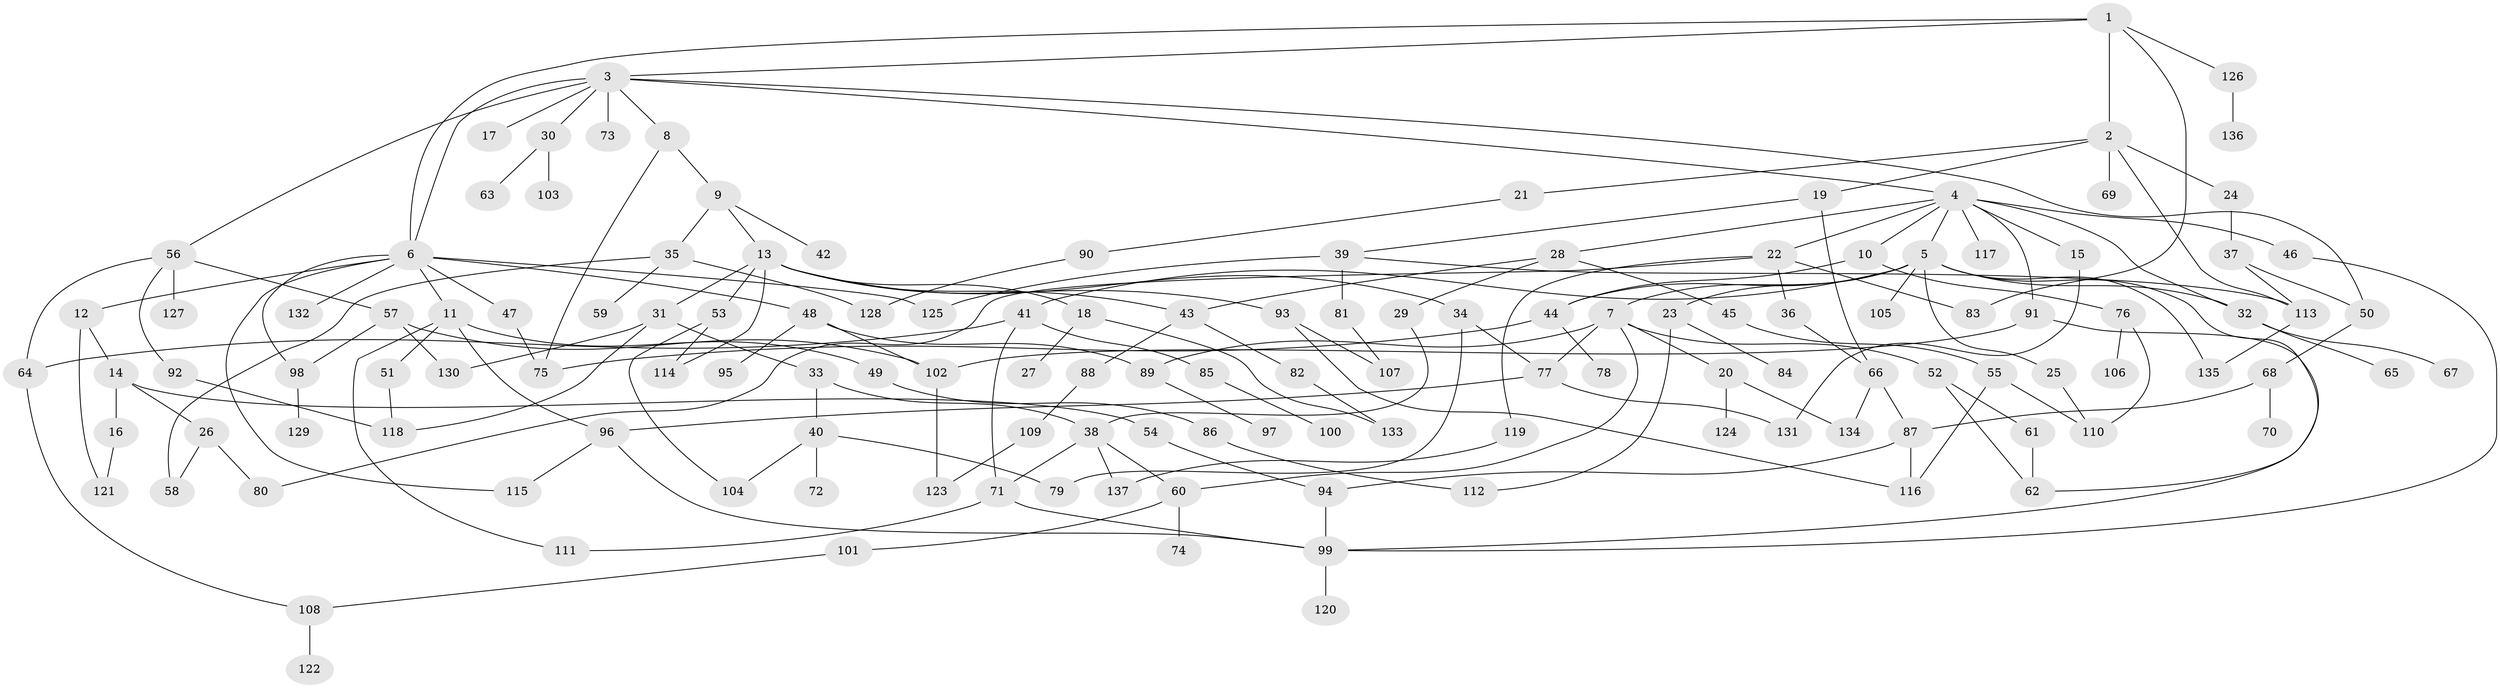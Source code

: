 // coarse degree distribution, {3: 0.0975609756097561, 1: 0.5121951219512195, 2: 0.1951219512195122, 8: 0.04878048780487805, 12: 0.04878048780487805, 4: 0.024390243902439025, 5: 0.04878048780487805, 13: 0.024390243902439025}
// Generated by graph-tools (version 1.1) at 2025/45/03/04/25 21:45:41]
// undirected, 137 vertices, 191 edges
graph export_dot {
graph [start="1"]
  node [color=gray90,style=filled];
  1;
  2;
  3;
  4;
  5;
  6;
  7;
  8;
  9;
  10;
  11;
  12;
  13;
  14;
  15;
  16;
  17;
  18;
  19;
  20;
  21;
  22;
  23;
  24;
  25;
  26;
  27;
  28;
  29;
  30;
  31;
  32;
  33;
  34;
  35;
  36;
  37;
  38;
  39;
  40;
  41;
  42;
  43;
  44;
  45;
  46;
  47;
  48;
  49;
  50;
  51;
  52;
  53;
  54;
  55;
  56;
  57;
  58;
  59;
  60;
  61;
  62;
  63;
  64;
  65;
  66;
  67;
  68;
  69;
  70;
  71;
  72;
  73;
  74;
  75;
  76;
  77;
  78;
  79;
  80;
  81;
  82;
  83;
  84;
  85;
  86;
  87;
  88;
  89;
  90;
  91;
  92;
  93;
  94;
  95;
  96;
  97;
  98;
  99;
  100;
  101;
  102;
  103;
  104;
  105;
  106;
  107;
  108;
  109;
  110;
  111;
  112;
  113;
  114;
  115;
  116;
  117;
  118;
  119;
  120;
  121;
  122;
  123;
  124;
  125;
  126;
  127;
  128;
  129;
  130;
  131;
  132;
  133;
  134;
  135;
  136;
  137;
  1 -- 2;
  1 -- 3;
  1 -- 6;
  1 -- 83;
  1 -- 126;
  2 -- 19;
  2 -- 21;
  2 -- 24;
  2 -- 69;
  2 -- 113;
  3 -- 4;
  3 -- 8;
  3 -- 17;
  3 -- 30;
  3 -- 50;
  3 -- 56;
  3 -- 73;
  3 -- 6;
  4 -- 5;
  4 -- 10;
  4 -- 15;
  4 -- 22;
  4 -- 28;
  4 -- 46;
  4 -- 91;
  4 -- 117;
  4 -- 32;
  5 -- 7;
  5 -- 23;
  5 -- 25;
  5 -- 32;
  5 -- 41;
  5 -- 62;
  5 -- 105;
  5 -- 135;
  5 -- 44;
  6 -- 11;
  6 -- 12;
  6 -- 47;
  6 -- 48;
  6 -- 98;
  6 -- 115;
  6 -- 125;
  6 -- 132;
  7 -- 20;
  7 -- 52;
  7 -- 89;
  7 -- 60;
  7 -- 77;
  8 -- 9;
  8 -- 75;
  9 -- 13;
  9 -- 35;
  9 -- 42;
  10 -- 44;
  10 -- 76;
  11 -- 49;
  11 -- 51;
  11 -- 96;
  11 -- 111;
  12 -- 14;
  12 -- 121;
  13 -- 18;
  13 -- 31;
  13 -- 34;
  13 -- 43;
  13 -- 53;
  13 -- 93;
  13 -- 114;
  14 -- 16;
  14 -- 26;
  14 -- 54;
  15 -- 131;
  16 -- 121;
  18 -- 27;
  18 -- 133;
  19 -- 39;
  19 -- 66;
  20 -- 124;
  20 -- 134;
  21 -- 90;
  22 -- 36;
  22 -- 119;
  22 -- 80;
  22 -- 83;
  23 -- 84;
  23 -- 112;
  24 -- 37;
  25 -- 110;
  26 -- 58;
  26 -- 80;
  28 -- 29;
  28 -- 45;
  28 -- 43;
  29 -- 38;
  30 -- 63;
  30 -- 103;
  31 -- 33;
  31 -- 118;
  31 -- 130;
  32 -- 65;
  32 -- 67;
  33 -- 40;
  33 -- 38;
  34 -- 77;
  34 -- 79;
  35 -- 59;
  35 -- 128;
  35 -- 58;
  36 -- 66;
  37 -- 113;
  37 -- 50;
  38 -- 60;
  38 -- 71;
  38 -- 137;
  39 -- 81;
  39 -- 113;
  39 -- 125;
  40 -- 72;
  40 -- 104;
  40 -- 79;
  41 -- 85;
  41 -- 71;
  41 -- 64;
  43 -- 82;
  43 -- 88;
  44 -- 78;
  44 -- 75;
  45 -- 55;
  46 -- 99;
  47 -- 75;
  48 -- 95;
  48 -- 102;
  48 -- 89;
  49 -- 86;
  50 -- 68;
  51 -- 118;
  52 -- 61;
  52 -- 62;
  53 -- 104;
  53 -- 114;
  54 -- 94;
  55 -- 116;
  55 -- 110;
  56 -- 57;
  56 -- 64;
  56 -- 92;
  56 -- 127;
  57 -- 102;
  57 -- 130;
  57 -- 98;
  60 -- 74;
  60 -- 101;
  61 -- 62;
  64 -- 108;
  66 -- 134;
  66 -- 87;
  68 -- 70;
  68 -- 87;
  71 -- 111;
  71 -- 99;
  76 -- 106;
  76 -- 110;
  77 -- 96;
  77 -- 131;
  81 -- 107;
  82 -- 133;
  85 -- 100;
  86 -- 112;
  87 -- 94;
  87 -- 116;
  88 -- 109;
  89 -- 97;
  90 -- 128;
  91 -- 99;
  91 -- 102;
  92 -- 118;
  93 -- 107;
  93 -- 116;
  94 -- 99;
  96 -- 99;
  96 -- 115;
  98 -- 129;
  99 -- 120;
  101 -- 108;
  102 -- 123;
  108 -- 122;
  109 -- 123;
  113 -- 135;
  119 -- 137;
  126 -- 136;
}
